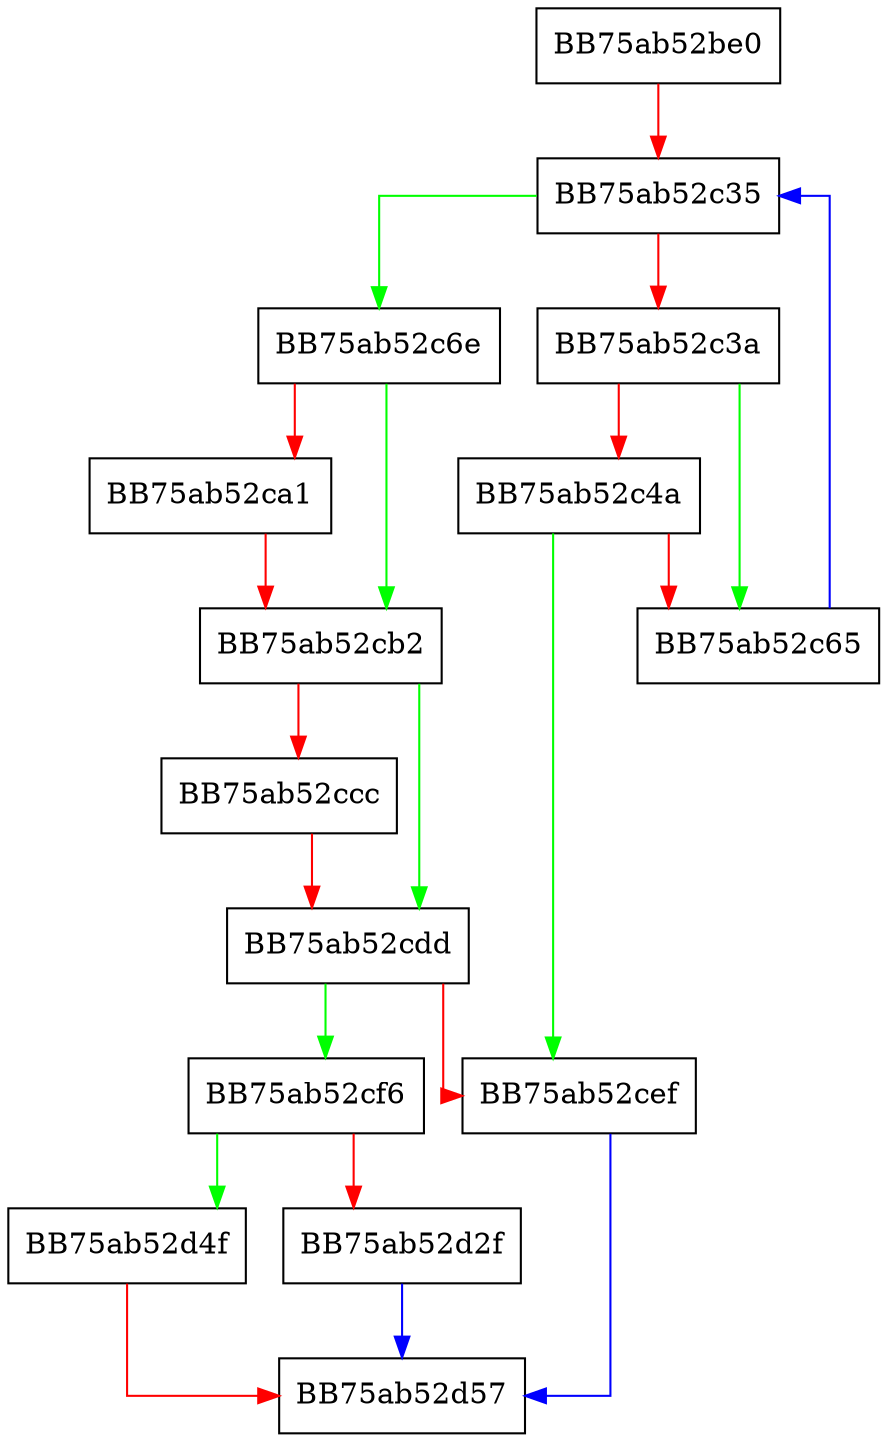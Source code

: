 digraph pragmaVtabFilter {
  node [shape="box"];
  graph [splines=ortho];
  BB75ab52be0 -> BB75ab52c35 [color="red"];
  BB75ab52c35 -> BB75ab52c6e [color="green"];
  BB75ab52c35 -> BB75ab52c3a [color="red"];
  BB75ab52c3a -> BB75ab52c65 [color="green"];
  BB75ab52c3a -> BB75ab52c4a [color="red"];
  BB75ab52c4a -> BB75ab52cef [color="green"];
  BB75ab52c4a -> BB75ab52c65 [color="red"];
  BB75ab52c65 -> BB75ab52c35 [color="blue"];
  BB75ab52c6e -> BB75ab52cb2 [color="green"];
  BB75ab52c6e -> BB75ab52ca1 [color="red"];
  BB75ab52ca1 -> BB75ab52cb2 [color="red"];
  BB75ab52cb2 -> BB75ab52cdd [color="green"];
  BB75ab52cb2 -> BB75ab52ccc [color="red"];
  BB75ab52ccc -> BB75ab52cdd [color="red"];
  BB75ab52cdd -> BB75ab52cf6 [color="green"];
  BB75ab52cdd -> BB75ab52cef [color="red"];
  BB75ab52cef -> BB75ab52d57 [color="blue"];
  BB75ab52cf6 -> BB75ab52d4f [color="green"];
  BB75ab52cf6 -> BB75ab52d2f [color="red"];
  BB75ab52d2f -> BB75ab52d57 [color="blue"];
  BB75ab52d4f -> BB75ab52d57 [color="red"];
}